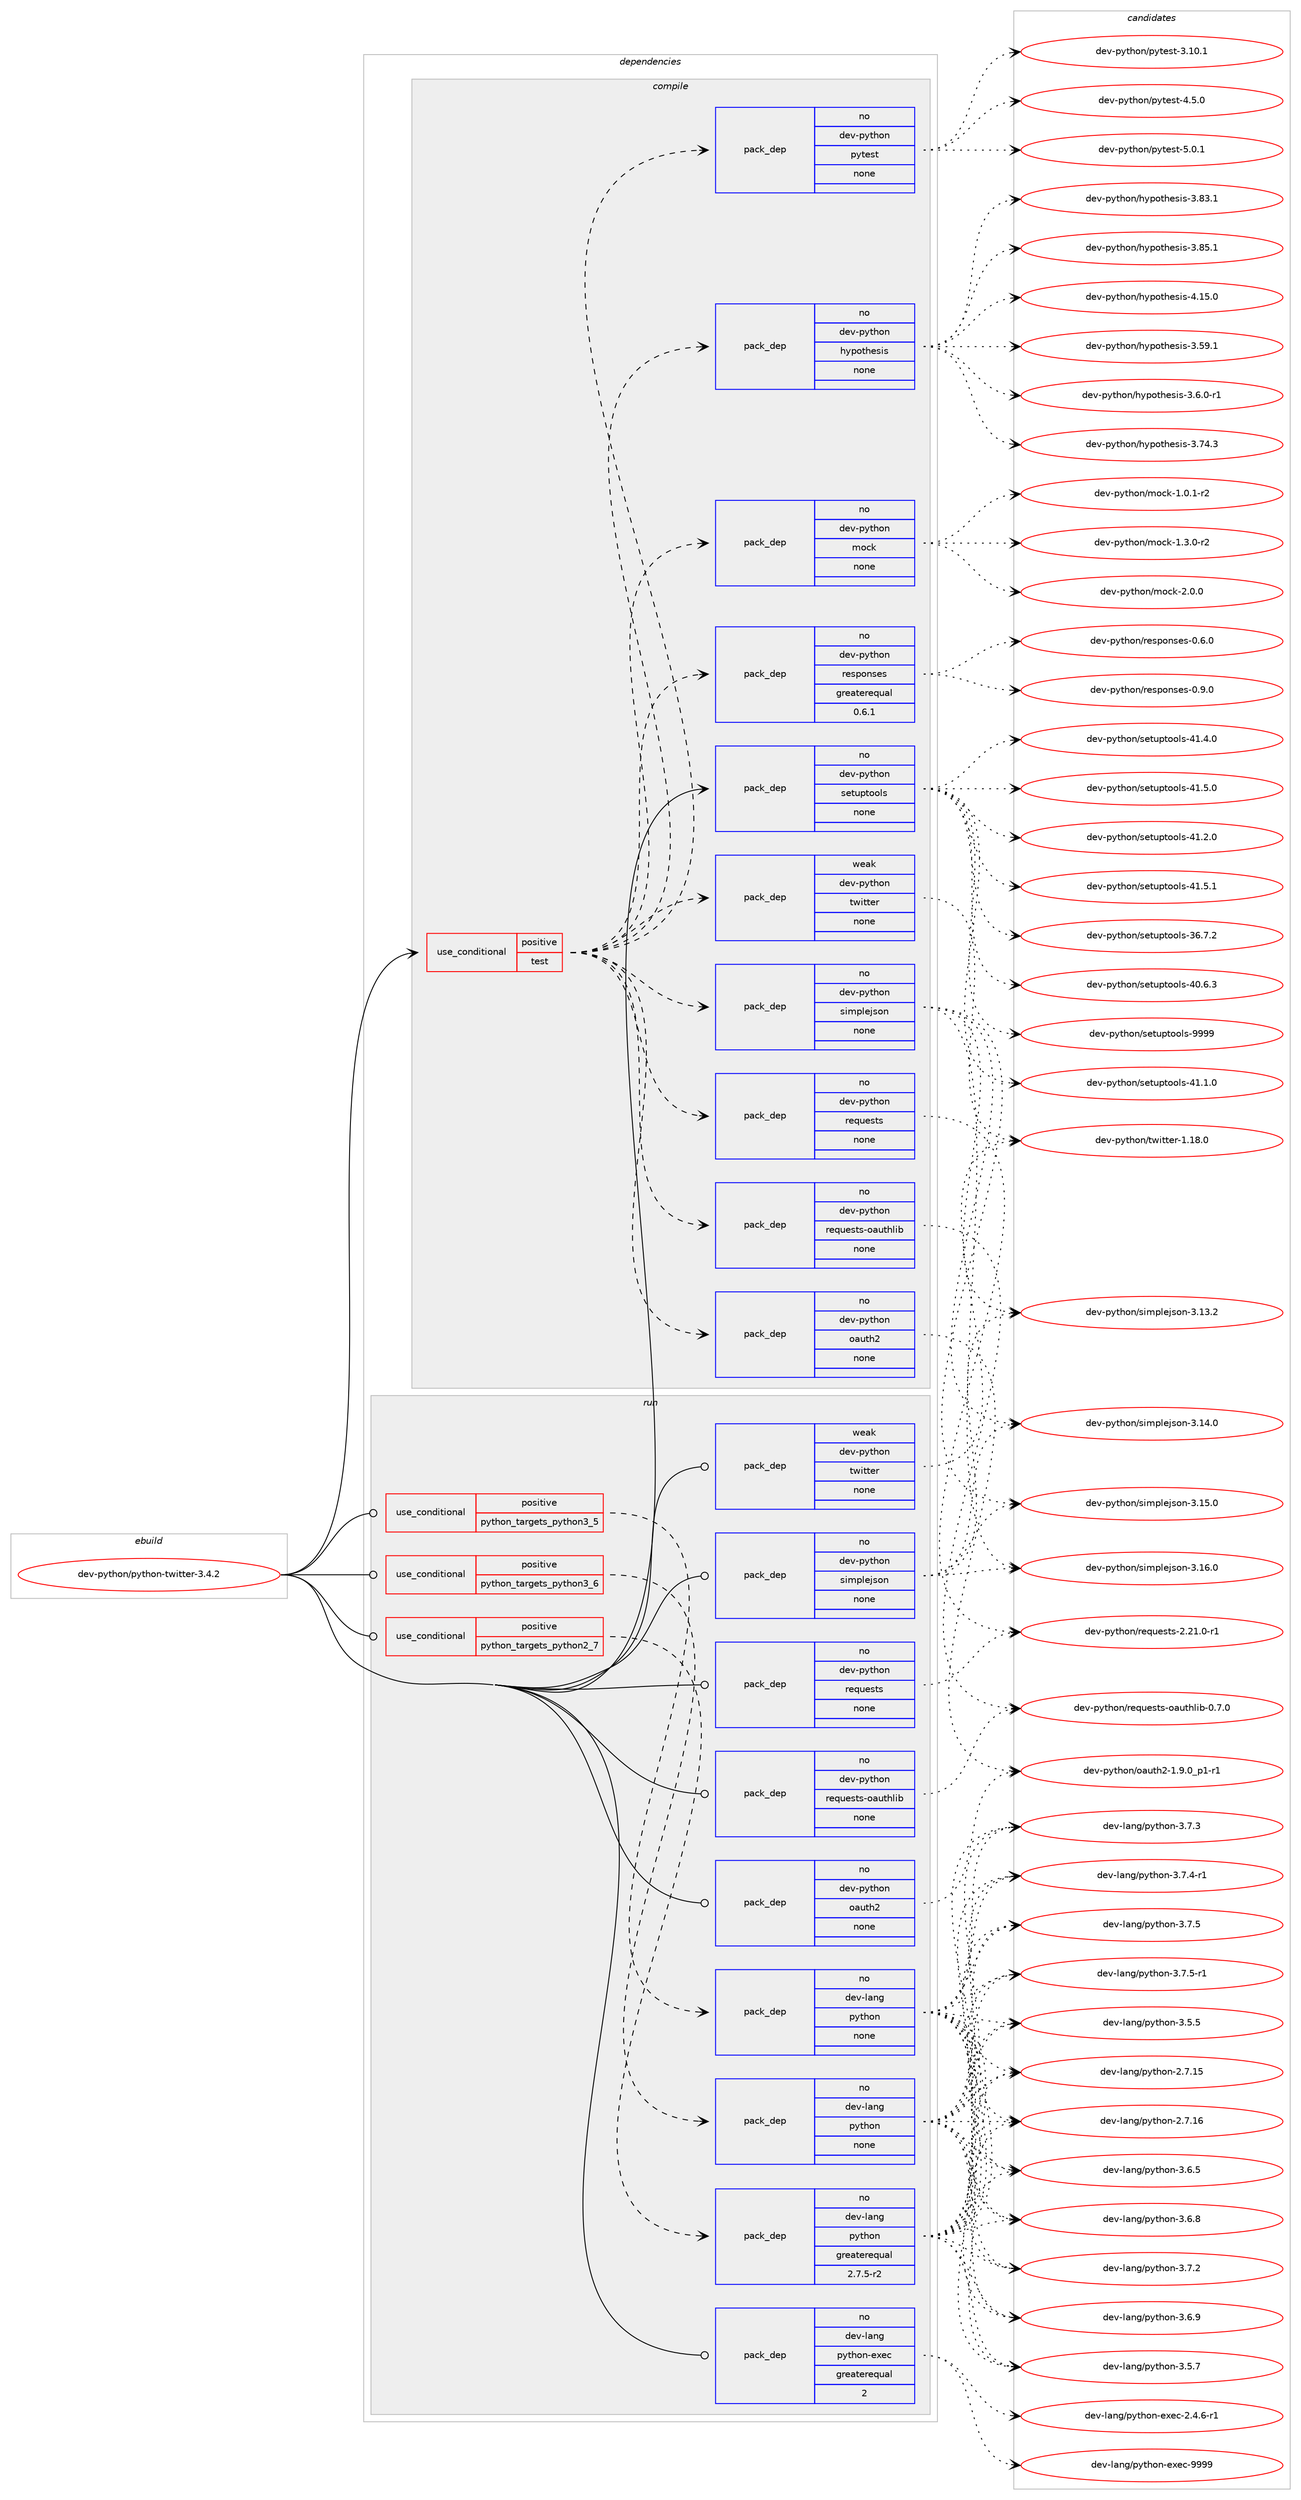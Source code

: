 digraph prolog {

# *************
# Graph options
# *************

newrank=true;
concentrate=true;
compound=true;
graph [rankdir=LR,fontname=Helvetica,fontsize=10,ranksep=1.5];#, ranksep=2.5, nodesep=0.2];
edge  [arrowhead=vee];
node  [fontname=Helvetica,fontsize=10];

# **********
# The ebuild
# **********

subgraph cluster_leftcol {
color=gray;
rank=same;
label=<<i>ebuild</i>>;
id [label="dev-python/python-twitter-3.4.2", color=red, width=4, href="../dev-python/python-twitter-3.4.2.svg"];
}

# ****************
# The dependencies
# ****************

subgraph cluster_midcol {
color=gray;
label=<<i>dependencies</i>>;
subgraph cluster_compile {
fillcolor="#eeeeee";
style=filled;
label=<<i>compile</i>>;
subgraph cond147959 {
dependency633123 [label=<<TABLE BORDER="0" CELLBORDER="1" CELLSPACING="0" CELLPADDING="4"><TR><TD ROWSPAN="3" CELLPADDING="10">use_conditional</TD></TR><TR><TD>positive</TD></TR><TR><TD>test</TD></TR></TABLE>>, shape=none, color=red];
subgraph pack473291 {
dependency633124 [label=<<TABLE BORDER="0" CELLBORDER="1" CELLSPACING="0" CELLPADDING="4" WIDTH="220"><TR><TD ROWSPAN="6" CELLPADDING="30">pack_dep</TD></TR><TR><TD WIDTH="110">weak</TD></TR><TR><TD>dev-python</TD></TR><TR><TD>twitter</TD></TR><TR><TD>none</TD></TR><TR><TD></TD></TR></TABLE>>, shape=none, color=blue];
}
dependency633123:e -> dependency633124:w [weight=20,style="dashed",arrowhead="vee"];
subgraph pack473292 {
dependency633125 [label=<<TABLE BORDER="0" CELLBORDER="1" CELLSPACING="0" CELLPADDING="4" WIDTH="220"><TR><TD ROWSPAN="6" CELLPADDING="30">pack_dep</TD></TR><TR><TD WIDTH="110">no</TD></TR><TR><TD>dev-python</TD></TR><TR><TD>oauth2</TD></TR><TR><TD>none</TD></TR><TR><TD></TD></TR></TABLE>>, shape=none, color=blue];
}
dependency633123:e -> dependency633125:w [weight=20,style="dashed",arrowhead="vee"];
subgraph pack473293 {
dependency633126 [label=<<TABLE BORDER="0" CELLBORDER="1" CELLSPACING="0" CELLPADDING="4" WIDTH="220"><TR><TD ROWSPAN="6" CELLPADDING="30">pack_dep</TD></TR><TR><TD WIDTH="110">no</TD></TR><TR><TD>dev-python</TD></TR><TR><TD>simplejson</TD></TR><TR><TD>none</TD></TR><TR><TD></TD></TR></TABLE>>, shape=none, color=blue];
}
dependency633123:e -> dependency633126:w [weight=20,style="dashed",arrowhead="vee"];
subgraph pack473294 {
dependency633127 [label=<<TABLE BORDER="0" CELLBORDER="1" CELLSPACING="0" CELLPADDING="4" WIDTH="220"><TR><TD ROWSPAN="6" CELLPADDING="30">pack_dep</TD></TR><TR><TD WIDTH="110">no</TD></TR><TR><TD>dev-python</TD></TR><TR><TD>requests</TD></TR><TR><TD>none</TD></TR><TR><TD></TD></TR></TABLE>>, shape=none, color=blue];
}
dependency633123:e -> dependency633127:w [weight=20,style="dashed",arrowhead="vee"];
subgraph pack473295 {
dependency633128 [label=<<TABLE BORDER="0" CELLBORDER="1" CELLSPACING="0" CELLPADDING="4" WIDTH="220"><TR><TD ROWSPAN="6" CELLPADDING="30">pack_dep</TD></TR><TR><TD WIDTH="110">no</TD></TR><TR><TD>dev-python</TD></TR><TR><TD>requests-oauthlib</TD></TR><TR><TD>none</TD></TR><TR><TD></TD></TR></TABLE>>, shape=none, color=blue];
}
dependency633123:e -> dependency633128:w [weight=20,style="dashed",arrowhead="vee"];
subgraph pack473296 {
dependency633129 [label=<<TABLE BORDER="0" CELLBORDER="1" CELLSPACING="0" CELLPADDING="4" WIDTH="220"><TR><TD ROWSPAN="6" CELLPADDING="30">pack_dep</TD></TR><TR><TD WIDTH="110">no</TD></TR><TR><TD>dev-python</TD></TR><TR><TD>responses</TD></TR><TR><TD>greaterequal</TD></TR><TR><TD>0.6.1</TD></TR></TABLE>>, shape=none, color=blue];
}
dependency633123:e -> dependency633129:w [weight=20,style="dashed",arrowhead="vee"];
subgraph pack473297 {
dependency633130 [label=<<TABLE BORDER="0" CELLBORDER="1" CELLSPACING="0" CELLPADDING="4" WIDTH="220"><TR><TD ROWSPAN="6" CELLPADDING="30">pack_dep</TD></TR><TR><TD WIDTH="110">no</TD></TR><TR><TD>dev-python</TD></TR><TR><TD>mock</TD></TR><TR><TD>none</TD></TR><TR><TD></TD></TR></TABLE>>, shape=none, color=blue];
}
dependency633123:e -> dependency633130:w [weight=20,style="dashed",arrowhead="vee"];
subgraph pack473298 {
dependency633131 [label=<<TABLE BORDER="0" CELLBORDER="1" CELLSPACING="0" CELLPADDING="4" WIDTH="220"><TR><TD ROWSPAN="6" CELLPADDING="30">pack_dep</TD></TR><TR><TD WIDTH="110">no</TD></TR><TR><TD>dev-python</TD></TR><TR><TD>hypothesis</TD></TR><TR><TD>none</TD></TR><TR><TD></TD></TR></TABLE>>, shape=none, color=blue];
}
dependency633123:e -> dependency633131:w [weight=20,style="dashed",arrowhead="vee"];
subgraph pack473299 {
dependency633132 [label=<<TABLE BORDER="0" CELLBORDER="1" CELLSPACING="0" CELLPADDING="4" WIDTH="220"><TR><TD ROWSPAN="6" CELLPADDING="30">pack_dep</TD></TR><TR><TD WIDTH="110">no</TD></TR><TR><TD>dev-python</TD></TR><TR><TD>pytest</TD></TR><TR><TD>none</TD></TR><TR><TD></TD></TR></TABLE>>, shape=none, color=blue];
}
dependency633123:e -> dependency633132:w [weight=20,style="dashed",arrowhead="vee"];
}
id:e -> dependency633123:w [weight=20,style="solid",arrowhead="vee"];
subgraph pack473300 {
dependency633133 [label=<<TABLE BORDER="0" CELLBORDER="1" CELLSPACING="0" CELLPADDING="4" WIDTH="220"><TR><TD ROWSPAN="6" CELLPADDING="30">pack_dep</TD></TR><TR><TD WIDTH="110">no</TD></TR><TR><TD>dev-python</TD></TR><TR><TD>setuptools</TD></TR><TR><TD>none</TD></TR><TR><TD></TD></TR></TABLE>>, shape=none, color=blue];
}
id:e -> dependency633133:w [weight=20,style="solid",arrowhead="vee"];
}
subgraph cluster_compileandrun {
fillcolor="#eeeeee";
style=filled;
label=<<i>compile and run</i>>;
}
subgraph cluster_run {
fillcolor="#eeeeee";
style=filled;
label=<<i>run</i>>;
subgraph cond147960 {
dependency633134 [label=<<TABLE BORDER="0" CELLBORDER="1" CELLSPACING="0" CELLPADDING="4"><TR><TD ROWSPAN="3" CELLPADDING="10">use_conditional</TD></TR><TR><TD>positive</TD></TR><TR><TD>python_targets_python2_7</TD></TR></TABLE>>, shape=none, color=red];
subgraph pack473301 {
dependency633135 [label=<<TABLE BORDER="0" CELLBORDER="1" CELLSPACING="0" CELLPADDING="4" WIDTH="220"><TR><TD ROWSPAN="6" CELLPADDING="30">pack_dep</TD></TR><TR><TD WIDTH="110">no</TD></TR><TR><TD>dev-lang</TD></TR><TR><TD>python</TD></TR><TR><TD>greaterequal</TD></TR><TR><TD>2.7.5-r2</TD></TR></TABLE>>, shape=none, color=blue];
}
dependency633134:e -> dependency633135:w [weight=20,style="dashed",arrowhead="vee"];
}
id:e -> dependency633134:w [weight=20,style="solid",arrowhead="odot"];
subgraph cond147961 {
dependency633136 [label=<<TABLE BORDER="0" CELLBORDER="1" CELLSPACING="0" CELLPADDING="4"><TR><TD ROWSPAN="3" CELLPADDING="10">use_conditional</TD></TR><TR><TD>positive</TD></TR><TR><TD>python_targets_python3_5</TD></TR></TABLE>>, shape=none, color=red];
subgraph pack473302 {
dependency633137 [label=<<TABLE BORDER="0" CELLBORDER="1" CELLSPACING="0" CELLPADDING="4" WIDTH="220"><TR><TD ROWSPAN="6" CELLPADDING="30">pack_dep</TD></TR><TR><TD WIDTH="110">no</TD></TR><TR><TD>dev-lang</TD></TR><TR><TD>python</TD></TR><TR><TD>none</TD></TR><TR><TD></TD></TR></TABLE>>, shape=none, color=blue];
}
dependency633136:e -> dependency633137:w [weight=20,style="dashed",arrowhead="vee"];
}
id:e -> dependency633136:w [weight=20,style="solid",arrowhead="odot"];
subgraph cond147962 {
dependency633138 [label=<<TABLE BORDER="0" CELLBORDER="1" CELLSPACING="0" CELLPADDING="4"><TR><TD ROWSPAN="3" CELLPADDING="10">use_conditional</TD></TR><TR><TD>positive</TD></TR><TR><TD>python_targets_python3_6</TD></TR></TABLE>>, shape=none, color=red];
subgraph pack473303 {
dependency633139 [label=<<TABLE BORDER="0" CELLBORDER="1" CELLSPACING="0" CELLPADDING="4" WIDTH="220"><TR><TD ROWSPAN="6" CELLPADDING="30">pack_dep</TD></TR><TR><TD WIDTH="110">no</TD></TR><TR><TD>dev-lang</TD></TR><TR><TD>python</TD></TR><TR><TD>none</TD></TR><TR><TD></TD></TR></TABLE>>, shape=none, color=blue];
}
dependency633138:e -> dependency633139:w [weight=20,style="dashed",arrowhead="vee"];
}
id:e -> dependency633138:w [weight=20,style="solid",arrowhead="odot"];
subgraph pack473304 {
dependency633140 [label=<<TABLE BORDER="0" CELLBORDER="1" CELLSPACING="0" CELLPADDING="4" WIDTH="220"><TR><TD ROWSPAN="6" CELLPADDING="30">pack_dep</TD></TR><TR><TD WIDTH="110">no</TD></TR><TR><TD>dev-lang</TD></TR><TR><TD>python-exec</TD></TR><TR><TD>greaterequal</TD></TR><TR><TD>2</TD></TR></TABLE>>, shape=none, color=blue];
}
id:e -> dependency633140:w [weight=20,style="solid",arrowhead="odot"];
subgraph pack473305 {
dependency633141 [label=<<TABLE BORDER="0" CELLBORDER="1" CELLSPACING="0" CELLPADDING="4" WIDTH="220"><TR><TD ROWSPAN="6" CELLPADDING="30">pack_dep</TD></TR><TR><TD WIDTH="110">no</TD></TR><TR><TD>dev-python</TD></TR><TR><TD>oauth2</TD></TR><TR><TD>none</TD></TR><TR><TD></TD></TR></TABLE>>, shape=none, color=blue];
}
id:e -> dependency633141:w [weight=20,style="solid",arrowhead="odot"];
subgraph pack473306 {
dependency633142 [label=<<TABLE BORDER="0" CELLBORDER="1" CELLSPACING="0" CELLPADDING="4" WIDTH="220"><TR><TD ROWSPAN="6" CELLPADDING="30">pack_dep</TD></TR><TR><TD WIDTH="110">no</TD></TR><TR><TD>dev-python</TD></TR><TR><TD>requests</TD></TR><TR><TD>none</TD></TR><TR><TD></TD></TR></TABLE>>, shape=none, color=blue];
}
id:e -> dependency633142:w [weight=20,style="solid",arrowhead="odot"];
subgraph pack473307 {
dependency633143 [label=<<TABLE BORDER="0" CELLBORDER="1" CELLSPACING="0" CELLPADDING="4" WIDTH="220"><TR><TD ROWSPAN="6" CELLPADDING="30">pack_dep</TD></TR><TR><TD WIDTH="110">no</TD></TR><TR><TD>dev-python</TD></TR><TR><TD>requests-oauthlib</TD></TR><TR><TD>none</TD></TR><TR><TD></TD></TR></TABLE>>, shape=none, color=blue];
}
id:e -> dependency633143:w [weight=20,style="solid",arrowhead="odot"];
subgraph pack473308 {
dependency633144 [label=<<TABLE BORDER="0" CELLBORDER="1" CELLSPACING="0" CELLPADDING="4" WIDTH="220"><TR><TD ROWSPAN="6" CELLPADDING="30">pack_dep</TD></TR><TR><TD WIDTH="110">no</TD></TR><TR><TD>dev-python</TD></TR><TR><TD>simplejson</TD></TR><TR><TD>none</TD></TR><TR><TD></TD></TR></TABLE>>, shape=none, color=blue];
}
id:e -> dependency633144:w [weight=20,style="solid",arrowhead="odot"];
subgraph pack473309 {
dependency633145 [label=<<TABLE BORDER="0" CELLBORDER="1" CELLSPACING="0" CELLPADDING="4" WIDTH="220"><TR><TD ROWSPAN="6" CELLPADDING="30">pack_dep</TD></TR><TR><TD WIDTH="110">weak</TD></TR><TR><TD>dev-python</TD></TR><TR><TD>twitter</TD></TR><TR><TD>none</TD></TR><TR><TD></TD></TR></TABLE>>, shape=none, color=blue];
}
id:e -> dependency633145:w [weight=20,style="solid",arrowhead="odot"];
}
}

# **************
# The candidates
# **************

subgraph cluster_choices {
rank=same;
color=gray;
label=<<i>candidates</i>>;

subgraph choice473291 {
color=black;
nodesep=1;
choice100101118451121211161041111104711611910511611610111445494649564648 [label="dev-python/twitter-1.18.0", color=red, width=4,href="../dev-python/twitter-1.18.0.svg"];
dependency633124:e -> choice100101118451121211161041111104711611910511611610111445494649564648:w [style=dotted,weight="100"];
}
subgraph choice473292 {
color=black;
nodesep=1;
choice1001011184511212111610411111047111971171161045045494657464895112494511449 [label="dev-python/oauth2-1.9.0_p1-r1", color=red, width=4,href="../dev-python/oauth2-1.9.0_p1-r1.svg"];
dependency633125:e -> choice1001011184511212111610411111047111971171161045045494657464895112494511449:w [style=dotted,weight="100"];
}
subgraph choice473293 {
color=black;
nodesep=1;
choice100101118451121211161041111104711510510911210810110611511111045514649514650 [label="dev-python/simplejson-3.13.2", color=red, width=4,href="../dev-python/simplejson-3.13.2.svg"];
choice100101118451121211161041111104711510510911210810110611511111045514649524648 [label="dev-python/simplejson-3.14.0", color=red, width=4,href="../dev-python/simplejson-3.14.0.svg"];
choice100101118451121211161041111104711510510911210810110611511111045514649534648 [label="dev-python/simplejson-3.15.0", color=red, width=4,href="../dev-python/simplejson-3.15.0.svg"];
choice100101118451121211161041111104711510510911210810110611511111045514649544648 [label="dev-python/simplejson-3.16.0", color=red, width=4,href="../dev-python/simplejson-3.16.0.svg"];
dependency633126:e -> choice100101118451121211161041111104711510510911210810110611511111045514649514650:w [style=dotted,weight="100"];
dependency633126:e -> choice100101118451121211161041111104711510510911210810110611511111045514649524648:w [style=dotted,weight="100"];
dependency633126:e -> choice100101118451121211161041111104711510510911210810110611511111045514649534648:w [style=dotted,weight="100"];
dependency633126:e -> choice100101118451121211161041111104711510510911210810110611511111045514649544648:w [style=dotted,weight="100"];
}
subgraph choice473294 {
color=black;
nodesep=1;
choice1001011184511212111610411111047114101113117101115116115455046504946484511449 [label="dev-python/requests-2.21.0-r1", color=red, width=4,href="../dev-python/requests-2.21.0-r1.svg"];
dependency633127:e -> choice1001011184511212111610411111047114101113117101115116115455046504946484511449:w [style=dotted,weight="100"];
}
subgraph choice473295 {
color=black;
nodesep=1;
choice1001011184511212111610411111047114101113117101115116115451119711711610410810598454846554648 [label="dev-python/requests-oauthlib-0.7.0", color=red, width=4,href="../dev-python/requests-oauthlib-0.7.0.svg"];
dependency633128:e -> choice1001011184511212111610411111047114101113117101115116115451119711711610410810598454846554648:w [style=dotted,weight="100"];
}
subgraph choice473296 {
color=black;
nodesep=1;
choice1001011184511212111610411111047114101115112111110115101115454846544648 [label="dev-python/responses-0.6.0", color=red, width=4,href="../dev-python/responses-0.6.0.svg"];
choice1001011184511212111610411111047114101115112111110115101115454846574648 [label="dev-python/responses-0.9.0", color=red, width=4,href="../dev-python/responses-0.9.0.svg"];
dependency633129:e -> choice1001011184511212111610411111047114101115112111110115101115454846544648:w [style=dotted,weight="100"];
dependency633129:e -> choice1001011184511212111610411111047114101115112111110115101115454846574648:w [style=dotted,weight="100"];
}
subgraph choice473297 {
color=black;
nodesep=1;
choice1001011184511212111610411111047109111991074549464846494511450 [label="dev-python/mock-1.0.1-r2", color=red, width=4,href="../dev-python/mock-1.0.1-r2.svg"];
choice1001011184511212111610411111047109111991074549465146484511450 [label="dev-python/mock-1.3.0-r2", color=red, width=4,href="../dev-python/mock-1.3.0-r2.svg"];
choice100101118451121211161041111104710911199107455046484648 [label="dev-python/mock-2.0.0", color=red, width=4,href="../dev-python/mock-2.0.0.svg"];
dependency633130:e -> choice1001011184511212111610411111047109111991074549464846494511450:w [style=dotted,weight="100"];
dependency633130:e -> choice1001011184511212111610411111047109111991074549465146484511450:w [style=dotted,weight="100"];
dependency633130:e -> choice100101118451121211161041111104710911199107455046484648:w [style=dotted,weight="100"];
}
subgraph choice473298 {
color=black;
nodesep=1;
choice100101118451121211161041111104710412111211111610410111510511545514653574649 [label="dev-python/hypothesis-3.59.1", color=red, width=4,href="../dev-python/hypothesis-3.59.1.svg"];
choice10010111845112121116104111110471041211121111161041011151051154551465446484511449 [label="dev-python/hypothesis-3.6.0-r1", color=red, width=4,href="../dev-python/hypothesis-3.6.0-r1.svg"];
choice100101118451121211161041111104710412111211111610410111510511545514655524651 [label="dev-python/hypothesis-3.74.3", color=red, width=4,href="../dev-python/hypothesis-3.74.3.svg"];
choice100101118451121211161041111104710412111211111610410111510511545514656514649 [label="dev-python/hypothesis-3.83.1", color=red, width=4,href="../dev-python/hypothesis-3.83.1.svg"];
choice100101118451121211161041111104710412111211111610410111510511545514656534649 [label="dev-python/hypothesis-3.85.1", color=red, width=4,href="../dev-python/hypothesis-3.85.1.svg"];
choice100101118451121211161041111104710412111211111610410111510511545524649534648 [label="dev-python/hypothesis-4.15.0", color=red, width=4,href="../dev-python/hypothesis-4.15.0.svg"];
dependency633131:e -> choice100101118451121211161041111104710412111211111610410111510511545514653574649:w [style=dotted,weight="100"];
dependency633131:e -> choice10010111845112121116104111110471041211121111161041011151051154551465446484511449:w [style=dotted,weight="100"];
dependency633131:e -> choice100101118451121211161041111104710412111211111610410111510511545514655524651:w [style=dotted,weight="100"];
dependency633131:e -> choice100101118451121211161041111104710412111211111610410111510511545514656514649:w [style=dotted,weight="100"];
dependency633131:e -> choice100101118451121211161041111104710412111211111610410111510511545514656534649:w [style=dotted,weight="100"];
dependency633131:e -> choice100101118451121211161041111104710412111211111610410111510511545524649534648:w [style=dotted,weight="100"];
}
subgraph choice473299 {
color=black;
nodesep=1;
choice100101118451121211161041111104711212111610111511645514649484649 [label="dev-python/pytest-3.10.1", color=red, width=4,href="../dev-python/pytest-3.10.1.svg"];
choice1001011184511212111610411111047112121116101115116455246534648 [label="dev-python/pytest-4.5.0", color=red, width=4,href="../dev-python/pytest-4.5.0.svg"];
choice1001011184511212111610411111047112121116101115116455346484649 [label="dev-python/pytest-5.0.1", color=red, width=4,href="../dev-python/pytest-5.0.1.svg"];
dependency633132:e -> choice100101118451121211161041111104711212111610111511645514649484649:w [style=dotted,weight="100"];
dependency633132:e -> choice1001011184511212111610411111047112121116101115116455246534648:w [style=dotted,weight="100"];
dependency633132:e -> choice1001011184511212111610411111047112121116101115116455346484649:w [style=dotted,weight="100"];
}
subgraph choice473300 {
color=black;
nodesep=1;
choice100101118451121211161041111104711510111611711211611111110811545515446554650 [label="dev-python/setuptools-36.7.2", color=red, width=4,href="../dev-python/setuptools-36.7.2.svg"];
choice100101118451121211161041111104711510111611711211611111110811545524846544651 [label="dev-python/setuptools-40.6.3", color=red, width=4,href="../dev-python/setuptools-40.6.3.svg"];
choice100101118451121211161041111104711510111611711211611111110811545524946494648 [label="dev-python/setuptools-41.1.0", color=red, width=4,href="../dev-python/setuptools-41.1.0.svg"];
choice100101118451121211161041111104711510111611711211611111110811545524946504648 [label="dev-python/setuptools-41.2.0", color=red, width=4,href="../dev-python/setuptools-41.2.0.svg"];
choice100101118451121211161041111104711510111611711211611111110811545524946524648 [label="dev-python/setuptools-41.4.0", color=red, width=4,href="../dev-python/setuptools-41.4.0.svg"];
choice100101118451121211161041111104711510111611711211611111110811545524946534648 [label="dev-python/setuptools-41.5.0", color=red, width=4,href="../dev-python/setuptools-41.5.0.svg"];
choice100101118451121211161041111104711510111611711211611111110811545524946534649 [label="dev-python/setuptools-41.5.1", color=red, width=4,href="../dev-python/setuptools-41.5.1.svg"];
choice10010111845112121116104111110471151011161171121161111111081154557575757 [label="dev-python/setuptools-9999", color=red, width=4,href="../dev-python/setuptools-9999.svg"];
dependency633133:e -> choice100101118451121211161041111104711510111611711211611111110811545515446554650:w [style=dotted,weight="100"];
dependency633133:e -> choice100101118451121211161041111104711510111611711211611111110811545524846544651:w [style=dotted,weight="100"];
dependency633133:e -> choice100101118451121211161041111104711510111611711211611111110811545524946494648:w [style=dotted,weight="100"];
dependency633133:e -> choice100101118451121211161041111104711510111611711211611111110811545524946504648:w [style=dotted,weight="100"];
dependency633133:e -> choice100101118451121211161041111104711510111611711211611111110811545524946524648:w [style=dotted,weight="100"];
dependency633133:e -> choice100101118451121211161041111104711510111611711211611111110811545524946534648:w [style=dotted,weight="100"];
dependency633133:e -> choice100101118451121211161041111104711510111611711211611111110811545524946534649:w [style=dotted,weight="100"];
dependency633133:e -> choice10010111845112121116104111110471151011161171121161111111081154557575757:w [style=dotted,weight="100"];
}
subgraph choice473301 {
color=black;
nodesep=1;
choice10010111845108971101034711212111610411111045504655464953 [label="dev-lang/python-2.7.15", color=red, width=4,href="../dev-lang/python-2.7.15.svg"];
choice10010111845108971101034711212111610411111045504655464954 [label="dev-lang/python-2.7.16", color=red, width=4,href="../dev-lang/python-2.7.16.svg"];
choice100101118451089711010347112121116104111110455146534653 [label="dev-lang/python-3.5.5", color=red, width=4,href="../dev-lang/python-3.5.5.svg"];
choice100101118451089711010347112121116104111110455146534655 [label="dev-lang/python-3.5.7", color=red, width=4,href="../dev-lang/python-3.5.7.svg"];
choice100101118451089711010347112121116104111110455146544653 [label="dev-lang/python-3.6.5", color=red, width=4,href="../dev-lang/python-3.6.5.svg"];
choice100101118451089711010347112121116104111110455146544656 [label="dev-lang/python-3.6.8", color=red, width=4,href="../dev-lang/python-3.6.8.svg"];
choice100101118451089711010347112121116104111110455146544657 [label="dev-lang/python-3.6.9", color=red, width=4,href="../dev-lang/python-3.6.9.svg"];
choice100101118451089711010347112121116104111110455146554650 [label="dev-lang/python-3.7.2", color=red, width=4,href="../dev-lang/python-3.7.2.svg"];
choice100101118451089711010347112121116104111110455146554651 [label="dev-lang/python-3.7.3", color=red, width=4,href="../dev-lang/python-3.7.3.svg"];
choice1001011184510897110103471121211161041111104551465546524511449 [label="dev-lang/python-3.7.4-r1", color=red, width=4,href="../dev-lang/python-3.7.4-r1.svg"];
choice100101118451089711010347112121116104111110455146554653 [label="dev-lang/python-3.7.5", color=red, width=4,href="../dev-lang/python-3.7.5.svg"];
choice1001011184510897110103471121211161041111104551465546534511449 [label="dev-lang/python-3.7.5-r1", color=red, width=4,href="../dev-lang/python-3.7.5-r1.svg"];
dependency633135:e -> choice10010111845108971101034711212111610411111045504655464953:w [style=dotted,weight="100"];
dependency633135:e -> choice10010111845108971101034711212111610411111045504655464954:w [style=dotted,weight="100"];
dependency633135:e -> choice100101118451089711010347112121116104111110455146534653:w [style=dotted,weight="100"];
dependency633135:e -> choice100101118451089711010347112121116104111110455146534655:w [style=dotted,weight="100"];
dependency633135:e -> choice100101118451089711010347112121116104111110455146544653:w [style=dotted,weight="100"];
dependency633135:e -> choice100101118451089711010347112121116104111110455146544656:w [style=dotted,weight="100"];
dependency633135:e -> choice100101118451089711010347112121116104111110455146544657:w [style=dotted,weight="100"];
dependency633135:e -> choice100101118451089711010347112121116104111110455146554650:w [style=dotted,weight="100"];
dependency633135:e -> choice100101118451089711010347112121116104111110455146554651:w [style=dotted,weight="100"];
dependency633135:e -> choice1001011184510897110103471121211161041111104551465546524511449:w [style=dotted,weight="100"];
dependency633135:e -> choice100101118451089711010347112121116104111110455146554653:w [style=dotted,weight="100"];
dependency633135:e -> choice1001011184510897110103471121211161041111104551465546534511449:w [style=dotted,weight="100"];
}
subgraph choice473302 {
color=black;
nodesep=1;
choice10010111845108971101034711212111610411111045504655464953 [label="dev-lang/python-2.7.15", color=red, width=4,href="../dev-lang/python-2.7.15.svg"];
choice10010111845108971101034711212111610411111045504655464954 [label="dev-lang/python-2.7.16", color=red, width=4,href="../dev-lang/python-2.7.16.svg"];
choice100101118451089711010347112121116104111110455146534653 [label="dev-lang/python-3.5.5", color=red, width=4,href="../dev-lang/python-3.5.5.svg"];
choice100101118451089711010347112121116104111110455146534655 [label="dev-lang/python-3.5.7", color=red, width=4,href="../dev-lang/python-3.5.7.svg"];
choice100101118451089711010347112121116104111110455146544653 [label="dev-lang/python-3.6.5", color=red, width=4,href="../dev-lang/python-3.6.5.svg"];
choice100101118451089711010347112121116104111110455146544656 [label="dev-lang/python-3.6.8", color=red, width=4,href="../dev-lang/python-3.6.8.svg"];
choice100101118451089711010347112121116104111110455146544657 [label="dev-lang/python-3.6.9", color=red, width=4,href="../dev-lang/python-3.6.9.svg"];
choice100101118451089711010347112121116104111110455146554650 [label="dev-lang/python-3.7.2", color=red, width=4,href="../dev-lang/python-3.7.2.svg"];
choice100101118451089711010347112121116104111110455146554651 [label="dev-lang/python-3.7.3", color=red, width=4,href="../dev-lang/python-3.7.3.svg"];
choice1001011184510897110103471121211161041111104551465546524511449 [label="dev-lang/python-3.7.4-r1", color=red, width=4,href="../dev-lang/python-3.7.4-r1.svg"];
choice100101118451089711010347112121116104111110455146554653 [label="dev-lang/python-3.7.5", color=red, width=4,href="../dev-lang/python-3.7.5.svg"];
choice1001011184510897110103471121211161041111104551465546534511449 [label="dev-lang/python-3.7.5-r1", color=red, width=4,href="../dev-lang/python-3.7.5-r1.svg"];
dependency633137:e -> choice10010111845108971101034711212111610411111045504655464953:w [style=dotted,weight="100"];
dependency633137:e -> choice10010111845108971101034711212111610411111045504655464954:w [style=dotted,weight="100"];
dependency633137:e -> choice100101118451089711010347112121116104111110455146534653:w [style=dotted,weight="100"];
dependency633137:e -> choice100101118451089711010347112121116104111110455146534655:w [style=dotted,weight="100"];
dependency633137:e -> choice100101118451089711010347112121116104111110455146544653:w [style=dotted,weight="100"];
dependency633137:e -> choice100101118451089711010347112121116104111110455146544656:w [style=dotted,weight="100"];
dependency633137:e -> choice100101118451089711010347112121116104111110455146544657:w [style=dotted,weight="100"];
dependency633137:e -> choice100101118451089711010347112121116104111110455146554650:w [style=dotted,weight="100"];
dependency633137:e -> choice100101118451089711010347112121116104111110455146554651:w [style=dotted,weight="100"];
dependency633137:e -> choice1001011184510897110103471121211161041111104551465546524511449:w [style=dotted,weight="100"];
dependency633137:e -> choice100101118451089711010347112121116104111110455146554653:w [style=dotted,weight="100"];
dependency633137:e -> choice1001011184510897110103471121211161041111104551465546534511449:w [style=dotted,weight="100"];
}
subgraph choice473303 {
color=black;
nodesep=1;
choice10010111845108971101034711212111610411111045504655464953 [label="dev-lang/python-2.7.15", color=red, width=4,href="../dev-lang/python-2.7.15.svg"];
choice10010111845108971101034711212111610411111045504655464954 [label="dev-lang/python-2.7.16", color=red, width=4,href="../dev-lang/python-2.7.16.svg"];
choice100101118451089711010347112121116104111110455146534653 [label="dev-lang/python-3.5.5", color=red, width=4,href="../dev-lang/python-3.5.5.svg"];
choice100101118451089711010347112121116104111110455146534655 [label="dev-lang/python-3.5.7", color=red, width=4,href="../dev-lang/python-3.5.7.svg"];
choice100101118451089711010347112121116104111110455146544653 [label="dev-lang/python-3.6.5", color=red, width=4,href="../dev-lang/python-3.6.5.svg"];
choice100101118451089711010347112121116104111110455146544656 [label="dev-lang/python-3.6.8", color=red, width=4,href="../dev-lang/python-3.6.8.svg"];
choice100101118451089711010347112121116104111110455146544657 [label="dev-lang/python-3.6.9", color=red, width=4,href="../dev-lang/python-3.6.9.svg"];
choice100101118451089711010347112121116104111110455146554650 [label="dev-lang/python-3.7.2", color=red, width=4,href="../dev-lang/python-3.7.2.svg"];
choice100101118451089711010347112121116104111110455146554651 [label="dev-lang/python-3.7.3", color=red, width=4,href="../dev-lang/python-3.7.3.svg"];
choice1001011184510897110103471121211161041111104551465546524511449 [label="dev-lang/python-3.7.4-r1", color=red, width=4,href="../dev-lang/python-3.7.4-r1.svg"];
choice100101118451089711010347112121116104111110455146554653 [label="dev-lang/python-3.7.5", color=red, width=4,href="../dev-lang/python-3.7.5.svg"];
choice1001011184510897110103471121211161041111104551465546534511449 [label="dev-lang/python-3.7.5-r1", color=red, width=4,href="../dev-lang/python-3.7.5-r1.svg"];
dependency633139:e -> choice10010111845108971101034711212111610411111045504655464953:w [style=dotted,weight="100"];
dependency633139:e -> choice10010111845108971101034711212111610411111045504655464954:w [style=dotted,weight="100"];
dependency633139:e -> choice100101118451089711010347112121116104111110455146534653:w [style=dotted,weight="100"];
dependency633139:e -> choice100101118451089711010347112121116104111110455146534655:w [style=dotted,weight="100"];
dependency633139:e -> choice100101118451089711010347112121116104111110455146544653:w [style=dotted,weight="100"];
dependency633139:e -> choice100101118451089711010347112121116104111110455146544656:w [style=dotted,weight="100"];
dependency633139:e -> choice100101118451089711010347112121116104111110455146544657:w [style=dotted,weight="100"];
dependency633139:e -> choice100101118451089711010347112121116104111110455146554650:w [style=dotted,weight="100"];
dependency633139:e -> choice100101118451089711010347112121116104111110455146554651:w [style=dotted,weight="100"];
dependency633139:e -> choice1001011184510897110103471121211161041111104551465546524511449:w [style=dotted,weight="100"];
dependency633139:e -> choice100101118451089711010347112121116104111110455146554653:w [style=dotted,weight="100"];
dependency633139:e -> choice1001011184510897110103471121211161041111104551465546534511449:w [style=dotted,weight="100"];
}
subgraph choice473304 {
color=black;
nodesep=1;
choice10010111845108971101034711212111610411111045101120101994550465246544511449 [label="dev-lang/python-exec-2.4.6-r1", color=red, width=4,href="../dev-lang/python-exec-2.4.6-r1.svg"];
choice10010111845108971101034711212111610411111045101120101994557575757 [label="dev-lang/python-exec-9999", color=red, width=4,href="../dev-lang/python-exec-9999.svg"];
dependency633140:e -> choice10010111845108971101034711212111610411111045101120101994550465246544511449:w [style=dotted,weight="100"];
dependency633140:e -> choice10010111845108971101034711212111610411111045101120101994557575757:w [style=dotted,weight="100"];
}
subgraph choice473305 {
color=black;
nodesep=1;
choice1001011184511212111610411111047111971171161045045494657464895112494511449 [label="dev-python/oauth2-1.9.0_p1-r1", color=red, width=4,href="../dev-python/oauth2-1.9.0_p1-r1.svg"];
dependency633141:e -> choice1001011184511212111610411111047111971171161045045494657464895112494511449:w [style=dotted,weight="100"];
}
subgraph choice473306 {
color=black;
nodesep=1;
choice1001011184511212111610411111047114101113117101115116115455046504946484511449 [label="dev-python/requests-2.21.0-r1", color=red, width=4,href="../dev-python/requests-2.21.0-r1.svg"];
dependency633142:e -> choice1001011184511212111610411111047114101113117101115116115455046504946484511449:w [style=dotted,weight="100"];
}
subgraph choice473307 {
color=black;
nodesep=1;
choice1001011184511212111610411111047114101113117101115116115451119711711610410810598454846554648 [label="dev-python/requests-oauthlib-0.7.0", color=red, width=4,href="../dev-python/requests-oauthlib-0.7.0.svg"];
dependency633143:e -> choice1001011184511212111610411111047114101113117101115116115451119711711610410810598454846554648:w [style=dotted,weight="100"];
}
subgraph choice473308 {
color=black;
nodesep=1;
choice100101118451121211161041111104711510510911210810110611511111045514649514650 [label="dev-python/simplejson-3.13.2", color=red, width=4,href="../dev-python/simplejson-3.13.2.svg"];
choice100101118451121211161041111104711510510911210810110611511111045514649524648 [label="dev-python/simplejson-3.14.0", color=red, width=4,href="../dev-python/simplejson-3.14.0.svg"];
choice100101118451121211161041111104711510510911210810110611511111045514649534648 [label="dev-python/simplejson-3.15.0", color=red, width=4,href="../dev-python/simplejson-3.15.0.svg"];
choice100101118451121211161041111104711510510911210810110611511111045514649544648 [label="dev-python/simplejson-3.16.0", color=red, width=4,href="../dev-python/simplejson-3.16.0.svg"];
dependency633144:e -> choice100101118451121211161041111104711510510911210810110611511111045514649514650:w [style=dotted,weight="100"];
dependency633144:e -> choice100101118451121211161041111104711510510911210810110611511111045514649524648:w [style=dotted,weight="100"];
dependency633144:e -> choice100101118451121211161041111104711510510911210810110611511111045514649534648:w [style=dotted,weight="100"];
dependency633144:e -> choice100101118451121211161041111104711510510911210810110611511111045514649544648:w [style=dotted,weight="100"];
}
subgraph choice473309 {
color=black;
nodesep=1;
choice100101118451121211161041111104711611910511611610111445494649564648 [label="dev-python/twitter-1.18.0", color=red, width=4,href="../dev-python/twitter-1.18.0.svg"];
dependency633145:e -> choice100101118451121211161041111104711611910511611610111445494649564648:w [style=dotted,weight="100"];
}
}

}
